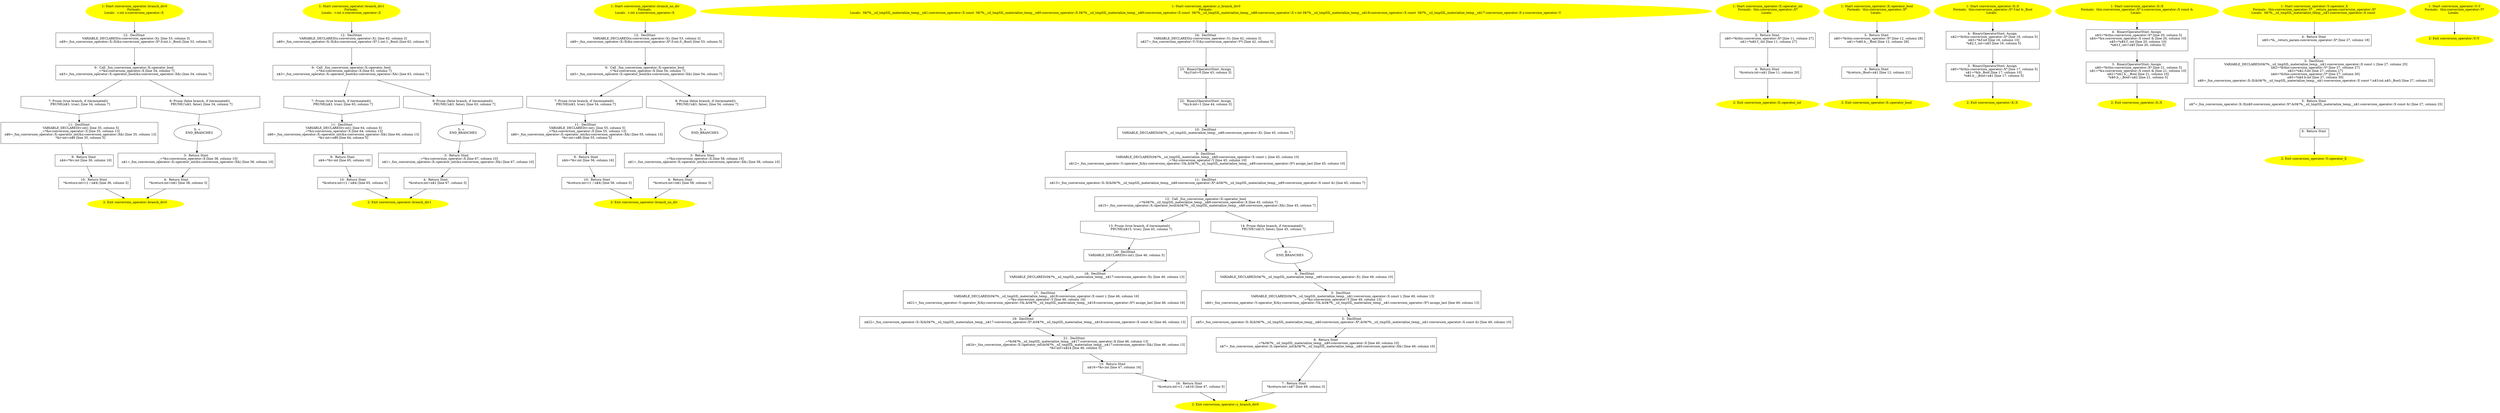 /* @generated */
digraph cfg {
"branch_div0#conversion_operator#6.0ad6ec49c1dc8988_1" [label="1: Start conversion_operator::branch_div0\nFormals: \nLocals:  v:int x:conversion_operator::X \n  " color=yellow style=filled]
	

	 "branch_div0#conversion_operator#6.0ad6ec49c1dc8988_1" -> "branch_div0#conversion_operator#6.0ad6ec49c1dc8988_12" ;
"branch_div0#conversion_operator#6.0ad6ec49c1dc8988_2" [label="2: Exit conversion_operator::branch_div0 \n  " color=yellow style=filled]
	

"branch_div0#conversion_operator#6.0ad6ec49c1dc8988_3" [label="3:  Return Stmt \n   _=*&x:conversion_operator::X [line 38, column 10]\n  n$1=_fun_conversion_operator::X::operator_int(&x:conversion_operator::X&) [line 38, column 10]\n " shape="box"]
	

	 "branch_div0#conversion_operator#6.0ad6ec49c1dc8988_3" -> "branch_div0#conversion_operator#6.0ad6ec49c1dc8988_4" ;
"branch_div0#conversion_operator#6.0ad6ec49c1dc8988_4" [label="4:  Return Stmt \n   *&return:int=n$1 [line 38, column 3]\n " shape="box"]
	

	 "branch_div0#conversion_operator#6.0ad6ec49c1dc8988_4" -> "branch_div0#conversion_operator#6.0ad6ec49c1dc8988_2" ;
"branch_div0#conversion_operator#6.0ad6ec49c1dc8988_5" [label="5: + \n   END_BRANCHES\n " ]
	

	 "branch_div0#conversion_operator#6.0ad6ec49c1dc8988_5" -> "branch_div0#conversion_operator#6.0ad6ec49c1dc8988_3" ;
"branch_div0#conversion_operator#6.0ad6ec49c1dc8988_6" [label="6:  Call _fun_conversion_operator::X::operator_bool \n   _=*&x:conversion_operator::X [line 34, column 7]\n  n$3=_fun_conversion_operator::X::operator_bool(&x:conversion_operator::X&) [line 34, column 7]\n " shape="box"]
	

	 "branch_div0#conversion_operator#6.0ad6ec49c1dc8988_6" -> "branch_div0#conversion_operator#6.0ad6ec49c1dc8988_7" ;
	 "branch_div0#conversion_operator#6.0ad6ec49c1dc8988_6" -> "branch_div0#conversion_operator#6.0ad6ec49c1dc8988_8" ;
"branch_div0#conversion_operator#6.0ad6ec49c1dc8988_7" [label="7: Prune (true branch, if (terminated)) \n   PRUNE(n$3, true); [line 34, column 7]\n " shape="invhouse"]
	

	 "branch_div0#conversion_operator#6.0ad6ec49c1dc8988_7" -> "branch_div0#conversion_operator#6.0ad6ec49c1dc8988_11" ;
"branch_div0#conversion_operator#6.0ad6ec49c1dc8988_8" [label="8: Prune (false branch, if (terminated)) \n   PRUNE(!n$3, false); [line 34, column 7]\n " shape="invhouse"]
	

	 "branch_div0#conversion_operator#6.0ad6ec49c1dc8988_8" -> "branch_div0#conversion_operator#6.0ad6ec49c1dc8988_5" ;
"branch_div0#conversion_operator#6.0ad6ec49c1dc8988_9" [label="9:  Return Stmt \n   n$4=*&v:int [line 36, column 16]\n " shape="box"]
	

	 "branch_div0#conversion_operator#6.0ad6ec49c1dc8988_9" -> "branch_div0#conversion_operator#6.0ad6ec49c1dc8988_10" ;
"branch_div0#conversion_operator#6.0ad6ec49c1dc8988_10" [label="10:  Return Stmt \n   *&return:int=(1 / n$4) [line 36, column 5]\n " shape="box"]
	

	 "branch_div0#conversion_operator#6.0ad6ec49c1dc8988_10" -> "branch_div0#conversion_operator#6.0ad6ec49c1dc8988_2" ;
"branch_div0#conversion_operator#6.0ad6ec49c1dc8988_11" [label="11:  DeclStmt \n   VARIABLE_DECLARED(v:int); [line 35, column 5]\n  _=*&x:conversion_operator::X [line 35, column 13]\n  n$6=_fun_conversion_operator::X::operator_int(&x:conversion_operator::X&) [line 35, column 13]\n  *&v:int=n$6 [line 35, column 5]\n " shape="box"]
	

	 "branch_div0#conversion_operator#6.0ad6ec49c1dc8988_11" -> "branch_div0#conversion_operator#6.0ad6ec49c1dc8988_9" ;
"branch_div0#conversion_operator#6.0ad6ec49c1dc8988_12" [label="12:  DeclStmt \n   VARIABLE_DECLARED(x:conversion_operator::X); [line 33, column 3]\n  n$9=_fun_conversion_operator::X::X(&x:conversion_operator::X*,0:int,1:_Bool) [line 33, column 5]\n " shape="box"]
	

	 "branch_div0#conversion_operator#6.0ad6ec49c1dc8988_12" -> "branch_div0#conversion_operator#6.0ad6ec49c1dc8988_6" ;
"branch_div1#conversion_operator#6.f3ee34cea9ff5d10_1" [label="1: Start conversion_operator::branch_div1\nFormals: \nLocals:  v:int x:conversion_operator::X \n  " color=yellow style=filled]
	

	 "branch_div1#conversion_operator#6.f3ee34cea9ff5d10_1" -> "branch_div1#conversion_operator#6.f3ee34cea9ff5d10_12" ;
"branch_div1#conversion_operator#6.f3ee34cea9ff5d10_2" [label="2: Exit conversion_operator::branch_div1 \n  " color=yellow style=filled]
	

"branch_div1#conversion_operator#6.f3ee34cea9ff5d10_3" [label="3:  Return Stmt \n   _=*&x:conversion_operator::X [line 67, column 10]\n  n$1=_fun_conversion_operator::X::operator_int(&x:conversion_operator::X&) [line 67, column 10]\n " shape="box"]
	

	 "branch_div1#conversion_operator#6.f3ee34cea9ff5d10_3" -> "branch_div1#conversion_operator#6.f3ee34cea9ff5d10_4" ;
"branch_div1#conversion_operator#6.f3ee34cea9ff5d10_4" [label="4:  Return Stmt \n   *&return:int=n$1 [line 67, column 3]\n " shape="box"]
	

	 "branch_div1#conversion_operator#6.f3ee34cea9ff5d10_4" -> "branch_div1#conversion_operator#6.f3ee34cea9ff5d10_2" ;
"branch_div1#conversion_operator#6.f3ee34cea9ff5d10_5" [label="5: + \n   END_BRANCHES\n " ]
	

	 "branch_div1#conversion_operator#6.f3ee34cea9ff5d10_5" -> "branch_div1#conversion_operator#6.f3ee34cea9ff5d10_3" ;
"branch_div1#conversion_operator#6.f3ee34cea9ff5d10_6" [label="6:  Call _fun_conversion_operator::X::operator_bool \n   _=*&x:conversion_operator::X [line 63, column 7]\n  n$3=_fun_conversion_operator::X::operator_bool(&x:conversion_operator::X&) [line 63, column 7]\n " shape="box"]
	

	 "branch_div1#conversion_operator#6.f3ee34cea9ff5d10_6" -> "branch_div1#conversion_operator#6.f3ee34cea9ff5d10_7" ;
	 "branch_div1#conversion_operator#6.f3ee34cea9ff5d10_6" -> "branch_div1#conversion_operator#6.f3ee34cea9ff5d10_8" ;
"branch_div1#conversion_operator#6.f3ee34cea9ff5d10_7" [label="7: Prune (true branch, if (terminated)) \n   PRUNE(n$3, true); [line 63, column 7]\n " shape="invhouse"]
	

	 "branch_div1#conversion_operator#6.f3ee34cea9ff5d10_7" -> "branch_div1#conversion_operator#6.f3ee34cea9ff5d10_11" ;
"branch_div1#conversion_operator#6.f3ee34cea9ff5d10_8" [label="8: Prune (false branch, if (terminated)) \n   PRUNE(!n$3, false); [line 63, column 7]\n " shape="invhouse"]
	

	 "branch_div1#conversion_operator#6.f3ee34cea9ff5d10_8" -> "branch_div1#conversion_operator#6.f3ee34cea9ff5d10_5" ;
"branch_div1#conversion_operator#6.f3ee34cea9ff5d10_9" [label="9:  Return Stmt \n   n$4=*&v:int [line 65, column 16]\n " shape="box"]
	

	 "branch_div1#conversion_operator#6.f3ee34cea9ff5d10_9" -> "branch_div1#conversion_operator#6.f3ee34cea9ff5d10_10" ;
"branch_div1#conversion_operator#6.f3ee34cea9ff5d10_10" [label="10:  Return Stmt \n   *&return:int=(1 / n$4) [line 65, column 5]\n " shape="box"]
	

	 "branch_div1#conversion_operator#6.f3ee34cea9ff5d10_10" -> "branch_div1#conversion_operator#6.f3ee34cea9ff5d10_2" ;
"branch_div1#conversion_operator#6.f3ee34cea9ff5d10_11" [label="11:  DeclStmt \n   VARIABLE_DECLARED(v:int); [line 64, column 5]\n  _=*&x:conversion_operator::X [line 64, column 13]\n  n$6=_fun_conversion_operator::X::operator_int(&x:conversion_operator::X&) [line 64, column 13]\n  *&v:int=n$6 [line 64, column 5]\n " shape="box"]
	

	 "branch_div1#conversion_operator#6.f3ee34cea9ff5d10_11" -> "branch_div1#conversion_operator#6.f3ee34cea9ff5d10_9" ;
"branch_div1#conversion_operator#6.f3ee34cea9ff5d10_12" [label="12:  DeclStmt \n   VARIABLE_DECLARED(x:conversion_operator::X); [line 62, column 3]\n  n$9=_fun_conversion_operator::X::X(&x:conversion_operator::X*,1:int,1:_Bool) [line 62, column 5]\n " shape="box"]
	

	 "branch_div1#conversion_operator#6.f3ee34cea9ff5d10_12" -> "branch_div1#conversion_operator#6.f3ee34cea9ff5d10_6" ;
"branch_no_div#conversion_operator.4c7cf0cc20989fd2_1" [label="1: Start conversion_operator::branch_no_div\nFormals: \nLocals:  v:int x:conversion_operator::X \n  " color=yellow style=filled]
	

	 "branch_no_div#conversion_operator.4c7cf0cc20989fd2_1" -> "branch_no_div#conversion_operator.4c7cf0cc20989fd2_12" ;
"branch_no_div#conversion_operator.4c7cf0cc20989fd2_2" [label="2: Exit conversion_operator::branch_no_div \n  " color=yellow style=filled]
	

"branch_no_div#conversion_operator.4c7cf0cc20989fd2_3" [label="3:  Return Stmt \n   _=*&x:conversion_operator::X [line 58, column 10]\n  n$1=_fun_conversion_operator::X::operator_int(&x:conversion_operator::X&) [line 58, column 10]\n " shape="box"]
	

	 "branch_no_div#conversion_operator.4c7cf0cc20989fd2_3" -> "branch_no_div#conversion_operator.4c7cf0cc20989fd2_4" ;
"branch_no_div#conversion_operator.4c7cf0cc20989fd2_4" [label="4:  Return Stmt \n   *&return:int=n$1 [line 58, column 3]\n " shape="box"]
	

	 "branch_no_div#conversion_operator.4c7cf0cc20989fd2_4" -> "branch_no_div#conversion_operator.4c7cf0cc20989fd2_2" ;
"branch_no_div#conversion_operator.4c7cf0cc20989fd2_5" [label="5: + \n   END_BRANCHES\n " ]
	

	 "branch_no_div#conversion_operator.4c7cf0cc20989fd2_5" -> "branch_no_div#conversion_operator.4c7cf0cc20989fd2_3" ;
"branch_no_div#conversion_operator.4c7cf0cc20989fd2_6" [label="6:  Call _fun_conversion_operator::X::operator_bool \n   _=*&x:conversion_operator::X [line 54, column 7]\n  n$3=_fun_conversion_operator::X::operator_bool(&x:conversion_operator::X&) [line 54, column 7]\n " shape="box"]
	

	 "branch_no_div#conversion_operator.4c7cf0cc20989fd2_6" -> "branch_no_div#conversion_operator.4c7cf0cc20989fd2_7" ;
	 "branch_no_div#conversion_operator.4c7cf0cc20989fd2_6" -> "branch_no_div#conversion_operator.4c7cf0cc20989fd2_8" ;
"branch_no_div#conversion_operator.4c7cf0cc20989fd2_7" [label="7: Prune (true branch, if (terminated)) \n   PRUNE(n$3, true); [line 54, column 7]\n " shape="invhouse"]
	

	 "branch_no_div#conversion_operator.4c7cf0cc20989fd2_7" -> "branch_no_div#conversion_operator.4c7cf0cc20989fd2_11" ;
"branch_no_div#conversion_operator.4c7cf0cc20989fd2_8" [label="8: Prune (false branch, if (terminated)) \n   PRUNE(!n$3, false); [line 54, column 7]\n " shape="invhouse"]
	

	 "branch_no_div#conversion_operator.4c7cf0cc20989fd2_8" -> "branch_no_div#conversion_operator.4c7cf0cc20989fd2_5" ;
"branch_no_div#conversion_operator.4c7cf0cc20989fd2_9" [label="9:  Return Stmt \n   n$4=*&v:int [line 56, column 16]\n " shape="box"]
	

	 "branch_no_div#conversion_operator.4c7cf0cc20989fd2_9" -> "branch_no_div#conversion_operator.4c7cf0cc20989fd2_10" ;
"branch_no_div#conversion_operator.4c7cf0cc20989fd2_10" [label="10:  Return Stmt \n   *&return:int=(1 / n$4) [line 56, column 5]\n " shape="box"]
	

	 "branch_no_div#conversion_operator.4c7cf0cc20989fd2_10" -> "branch_no_div#conversion_operator.4c7cf0cc20989fd2_2" ;
"branch_no_div#conversion_operator.4c7cf0cc20989fd2_11" [label="11:  DeclStmt \n   VARIABLE_DECLARED(v:int); [line 55, column 5]\n  _=*&x:conversion_operator::X [line 55, column 13]\n  n$6=_fun_conversion_operator::X::operator_int(&x:conversion_operator::X&) [line 55, column 13]\n  *&v:int=n$6 [line 55, column 5]\n " shape="box"]
	

	 "branch_no_div#conversion_operator.4c7cf0cc20989fd2_11" -> "branch_no_div#conversion_operator.4c7cf0cc20989fd2_9" ;
"branch_no_div#conversion_operator.4c7cf0cc20989fd2_12" [label="12:  DeclStmt \n   VARIABLE_DECLARED(x:conversion_operator::X); [line 53, column 3]\n  n$9=_fun_conversion_operator::X::X(&x:conversion_operator::X*,0:int,0:_Bool) [line 53, column 5]\n " shape="box"]
	

	 "branch_no_div#conversion_operator.4c7cf0cc20989fd2_12" -> "branch_no_div#conversion_operator.4c7cf0cc20989fd2_6" ;
"y_branch_div0#conversion_operator.4a93f184f35976e9_1" [label="1: Start conversion_operator::y_branch_div0\nFormals: \nLocals:  0$?%__sil_tmpSIL_materialize_temp__n$1:conversion_operator::X const  0$?%__sil_tmpSIL_materialize_temp__n$0:conversion_operator::X 0$?%__sil_tmpSIL_materialize_temp__n$9:conversion_operator::X const  0$?%__sil_tmpSIL_materialize_temp__n$8:conversion_operator::X v:int 0$?%__sil_tmpSIL_materialize_temp__n$18:conversion_operator::X const  0$?%__sil_tmpSIL_materialize_temp__n$17:conversion_operator::X y:conversion_operator::Y \n  " color=yellow style=filled]
	

	 "y_branch_div0#conversion_operator.4a93f184f35976e9_1" -> "y_branch_div0#conversion_operator.4a93f184f35976e9_24" ;
"y_branch_div0#conversion_operator.4a93f184f35976e9_2" [label="2: Exit conversion_operator::y_branch_div0 \n  " color=yellow style=filled]
	

"y_branch_div0#conversion_operator.4a93f184f35976e9_3" [label="3:  DeclStmt \n   VARIABLE_DECLARED(0$?%__sil_tmpSIL_materialize_temp__n$1:conversion_operator::X const ); [line 49, column 13]\n  _=*&y:conversion_operator::Y [line 49, column 13]\n  n$4=_fun_conversion_operator::Y::operator_X(&y:conversion_operator::Y&,&0$?%__sil_tmpSIL_materialize_temp__n$1:conversion_operator::X*) assign_last [line 49, column 13]\n " shape="box"]
	

	 "y_branch_div0#conversion_operator.4a93f184f35976e9_3" -> "y_branch_div0#conversion_operator.4a93f184f35976e9_5" ;
"y_branch_div0#conversion_operator.4a93f184f35976e9_4" [label="4:  DeclStmt \n   VARIABLE_DECLARED(0$?%__sil_tmpSIL_materialize_temp__n$0:conversion_operator::X); [line 49, column 10]\n " shape="box"]
	

	 "y_branch_div0#conversion_operator.4a93f184f35976e9_4" -> "y_branch_div0#conversion_operator.4a93f184f35976e9_3" ;
"y_branch_div0#conversion_operator.4a93f184f35976e9_5" [label="5:  DeclStmt \n   n$5=_fun_conversion_operator::X::X(&0$?%__sil_tmpSIL_materialize_temp__n$0:conversion_operator::X*,&0$?%__sil_tmpSIL_materialize_temp__n$1:conversion_operator::X const &) [line 49, column 10]\n " shape="box"]
	

	 "y_branch_div0#conversion_operator.4a93f184f35976e9_5" -> "y_branch_div0#conversion_operator.4a93f184f35976e9_6" ;
"y_branch_div0#conversion_operator.4a93f184f35976e9_6" [label="6:  Return Stmt \n   _=*&0$?%__sil_tmpSIL_materialize_temp__n$0:conversion_operator::X [line 49, column 10]\n  n$7=_fun_conversion_operator::X::operator_int(&0$?%__sil_tmpSIL_materialize_temp__n$0:conversion_operator::X&) [line 49, column 10]\n " shape="box"]
	

	 "y_branch_div0#conversion_operator.4a93f184f35976e9_6" -> "y_branch_div0#conversion_operator.4a93f184f35976e9_7" ;
"y_branch_div0#conversion_operator.4a93f184f35976e9_7" [label="7:  Return Stmt \n   *&return:int=n$7 [line 49, column 3]\n " shape="box"]
	

	 "y_branch_div0#conversion_operator.4a93f184f35976e9_7" -> "y_branch_div0#conversion_operator.4a93f184f35976e9_2" ;
"y_branch_div0#conversion_operator.4a93f184f35976e9_8" [label="8: + \n   END_BRANCHES\n " ]
	

	 "y_branch_div0#conversion_operator.4a93f184f35976e9_8" -> "y_branch_div0#conversion_operator.4a93f184f35976e9_4" ;
"y_branch_div0#conversion_operator.4a93f184f35976e9_9" [label="9:  DeclStmt \n   VARIABLE_DECLARED(0$?%__sil_tmpSIL_materialize_temp__n$9:conversion_operator::X const ); [line 45, column 10]\n  _=*&y:conversion_operator::Y [line 45, column 10]\n  n$12=_fun_conversion_operator::Y::operator_X(&y:conversion_operator::Y&,&0$?%__sil_tmpSIL_materialize_temp__n$9:conversion_operator::X*) assign_last [line 45, column 10]\n " shape="box"]
	

	 "y_branch_div0#conversion_operator.4a93f184f35976e9_9" -> "y_branch_div0#conversion_operator.4a93f184f35976e9_11" ;
"y_branch_div0#conversion_operator.4a93f184f35976e9_10" [label="10:  DeclStmt \n   VARIABLE_DECLARED(0$?%__sil_tmpSIL_materialize_temp__n$8:conversion_operator::X); [line 45, column 7]\n " shape="box"]
	

	 "y_branch_div0#conversion_operator.4a93f184f35976e9_10" -> "y_branch_div0#conversion_operator.4a93f184f35976e9_9" ;
"y_branch_div0#conversion_operator.4a93f184f35976e9_11" [label="11:  DeclStmt \n   n$13=_fun_conversion_operator::X::X(&0$?%__sil_tmpSIL_materialize_temp__n$8:conversion_operator::X*,&0$?%__sil_tmpSIL_materialize_temp__n$9:conversion_operator::X const &) [line 45, column 7]\n " shape="box"]
	

	 "y_branch_div0#conversion_operator.4a93f184f35976e9_11" -> "y_branch_div0#conversion_operator.4a93f184f35976e9_12" ;
"y_branch_div0#conversion_operator.4a93f184f35976e9_12" [label="12:  Call _fun_conversion_operator::X::operator_bool \n   _=*&0$?%__sil_tmpSIL_materialize_temp__n$8:conversion_operator::X [line 45, column 7]\n  n$15=_fun_conversion_operator::X::operator_bool(&0$?%__sil_tmpSIL_materialize_temp__n$8:conversion_operator::X&) [line 45, column 7]\n " shape="box"]
	

	 "y_branch_div0#conversion_operator.4a93f184f35976e9_12" -> "y_branch_div0#conversion_operator.4a93f184f35976e9_13" ;
	 "y_branch_div0#conversion_operator.4a93f184f35976e9_12" -> "y_branch_div0#conversion_operator.4a93f184f35976e9_14" ;
"y_branch_div0#conversion_operator.4a93f184f35976e9_13" [label="13: Prune (true branch, if (terminated)) \n   PRUNE(n$15, true); [line 45, column 7]\n " shape="invhouse"]
	

	 "y_branch_div0#conversion_operator.4a93f184f35976e9_13" -> "y_branch_div0#conversion_operator.4a93f184f35976e9_20" ;
"y_branch_div0#conversion_operator.4a93f184f35976e9_14" [label="14: Prune (false branch, if (terminated)) \n   PRUNE(!n$15, false); [line 45, column 7]\n " shape="invhouse"]
	

	 "y_branch_div0#conversion_operator.4a93f184f35976e9_14" -> "y_branch_div0#conversion_operator.4a93f184f35976e9_8" ;
"y_branch_div0#conversion_operator.4a93f184f35976e9_15" [label="15:  Return Stmt \n   n$16=*&v:int [line 47, column 16]\n " shape="box"]
	

	 "y_branch_div0#conversion_operator.4a93f184f35976e9_15" -> "y_branch_div0#conversion_operator.4a93f184f35976e9_16" ;
"y_branch_div0#conversion_operator.4a93f184f35976e9_16" [label="16:  Return Stmt \n   *&return:int=(1 / n$16) [line 47, column 5]\n " shape="box"]
	

	 "y_branch_div0#conversion_operator.4a93f184f35976e9_16" -> "y_branch_div0#conversion_operator.4a93f184f35976e9_2" ;
"y_branch_div0#conversion_operator.4a93f184f35976e9_17" [label="17:  DeclStmt \n   VARIABLE_DECLARED(0$?%__sil_tmpSIL_materialize_temp__n$18:conversion_operator::X const ); [line 46, column 16]\n  _=*&y:conversion_operator::Y [line 46, column 16]\n  n$21=_fun_conversion_operator::Y::operator_X(&y:conversion_operator::Y&,&0$?%__sil_tmpSIL_materialize_temp__n$18:conversion_operator::X*) assign_last [line 46, column 16]\n " shape="box"]
	

	 "y_branch_div0#conversion_operator.4a93f184f35976e9_17" -> "y_branch_div0#conversion_operator.4a93f184f35976e9_19" ;
"y_branch_div0#conversion_operator.4a93f184f35976e9_18" [label="18:  DeclStmt \n   VARIABLE_DECLARED(0$?%__sil_tmpSIL_materialize_temp__n$17:conversion_operator::X); [line 46, column 13]\n " shape="box"]
	

	 "y_branch_div0#conversion_operator.4a93f184f35976e9_18" -> "y_branch_div0#conversion_operator.4a93f184f35976e9_17" ;
"y_branch_div0#conversion_operator.4a93f184f35976e9_19" [label="19:  DeclStmt \n   n$22=_fun_conversion_operator::X::X(&0$?%__sil_tmpSIL_materialize_temp__n$17:conversion_operator::X*,&0$?%__sil_tmpSIL_materialize_temp__n$18:conversion_operator::X const &) [line 46, column 13]\n " shape="box"]
	

	 "y_branch_div0#conversion_operator.4a93f184f35976e9_19" -> "y_branch_div0#conversion_operator.4a93f184f35976e9_21" ;
"y_branch_div0#conversion_operator.4a93f184f35976e9_20" [label="20:  DeclStmt \n   VARIABLE_DECLARED(v:int); [line 46, column 5]\n " shape="box"]
	

	 "y_branch_div0#conversion_operator.4a93f184f35976e9_20" -> "y_branch_div0#conversion_operator.4a93f184f35976e9_18" ;
"y_branch_div0#conversion_operator.4a93f184f35976e9_21" [label="21:  DeclStmt \n   _=*&0$?%__sil_tmpSIL_materialize_temp__n$17:conversion_operator::X [line 46, column 13]\n  n$24=_fun_conversion_operator::X::operator_int(&0$?%__sil_tmpSIL_materialize_temp__n$17:conversion_operator::X&) [line 46, column 13]\n  *&v:int=n$24 [line 46, column 5]\n " shape="box"]
	

	 "y_branch_div0#conversion_operator.4a93f184f35976e9_21" -> "y_branch_div0#conversion_operator.4a93f184f35976e9_15" ;
"y_branch_div0#conversion_operator.4a93f184f35976e9_22" [label="22:  BinaryOperatorStmt: Assign \n   *&y.b:int=1 [line 44, column 3]\n " shape="box"]
	

	 "y_branch_div0#conversion_operator.4a93f184f35976e9_22" -> "y_branch_div0#conversion_operator.4a93f184f35976e9_10" ;
"y_branch_div0#conversion_operator.4a93f184f35976e9_23" [label="23:  BinaryOperatorStmt: Assign \n   *&y.f:int=0 [line 43, column 3]\n " shape="box"]
	

	 "y_branch_div0#conversion_operator.4a93f184f35976e9_23" -> "y_branch_div0#conversion_operator.4a93f184f35976e9_22" ;
"y_branch_div0#conversion_operator.4a93f184f35976e9_24" [label="24:  DeclStmt \n   VARIABLE_DECLARED(y:conversion_operator::Y); [line 42, column 3]\n  n$27=_fun_conversion_operator::Y::Y(&y:conversion_operator::Y*) [line 42, column 5]\n " shape="box"]
	

	 "y_branch_div0#conversion_operator.4a93f184f35976e9_24" -> "y_branch_div0#conversion_operator.4a93f184f35976e9_23" ;
"operator_int#X#conversion_operato.bbe1ab264905e56e_1" [label="1: Start conversion_operator::X::operator_int\nFormals:  this:conversion_operator::X*\nLocals:  \n  " color=yellow style=filled]
	

	 "operator_int#X#conversion_operato.bbe1ab264905e56e_1" -> "operator_int#X#conversion_operato.bbe1ab264905e56e_3" ;
"operator_int#X#conversion_operato.bbe1ab264905e56e_2" [label="2: Exit conversion_operator::X::operator_int \n  " color=yellow style=filled]
	

"operator_int#X#conversion_operato.bbe1ab264905e56e_3" [label="3:  Return Stmt \n   n$0=*&this:conversion_operator::X* [line 11, column 27]\n  n$1=*n$0.f_:int [line 11, column 27]\n " shape="box"]
	

	 "operator_int#X#conversion_operato.bbe1ab264905e56e_3" -> "operator_int#X#conversion_operato.bbe1ab264905e56e_4" ;
"operator_int#X#conversion_operato.bbe1ab264905e56e_4" [label="4:  Return Stmt \n   *&return:int=n$1 [line 11, column 20]\n " shape="box"]
	

	 "operator_int#X#conversion_operato.bbe1ab264905e56e_4" -> "operator_int#X#conversion_operato.bbe1ab264905e56e_2" ;
"operator_bool#X#conversion_operat.68eca81e12b5c186_1" [label="1: Start conversion_operator::X::operator_bool\nFormals:  this:conversion_operator::X*\nLocals:  \n  " color=yellow style=filled]
	

	 "operator_bool#X#conversion_operat.68eca81e12b5c186_1" -> "operator_bool#X#conversion_operat.68eca81e12b5c186_3" ;
"operator_bool#X#conversion_operat.68eca81e12b5c186_2" [label="2: Exit conversion_operator::X::operator_bool \n  " color=yellow style=filled]
	

"operator_bool#X#conversion_operat.68eca81e12b5c186_3" [label="3:  Return Stmt \n   n$0=*&this:conversion_operator::X* [line 12, column 28]\n  n$1=*n$0.b_:_Bool [line 12, column 28]\n " shape="box"]
	

	 "operator_bool#X#conversion_operat.68eca81e12b5c186_3" -> "operator_bool#X#conversion_operat.68eca81e12b5c186_4" ;
"operator_bool#X#conversion_operat.68eca81e12b5c186_4" [label="4:  Return Stmt \n   *&return:_Bool=n$1 [line 12, column 21]\n " shape="box"]
	

	 "operator_bool#X#conversion_operat.68eca81e12b5c186_4" -> "operator_bool#X#conversion_operat.68eca81e12b5c186_2" ;
"X#X#conversion_operator#{18213627.eec4ba0ec97d8823_1" [label="1: Start conversion_operator::X::X\nFormals:  this:conversion_operator::X* f:int b:_Bool\nLocals:  \n  " color=yellow style=filled]
	

	 "X#X#conversion_operator#{18213627.eec4ba0ec97d8823_1" -> "X#X#conversion_operator#{18213627.eec4ba0ec97d8823_4" ;
"X#X#conversion_operator#{18213627.eec4ba0ec97d8823_2" [label="2: Exit conversion_operator::X::X \n  " color=yellow style=filled]
	

"X#X#conversion_operator#{18213627.eec4ba0ec97d8823_3" [label="3:  BinaryOperatorStmt: Assign \n   n$0=*&this:conversion_operator::X* [line 17, column 5]\n  n$1=*&b:_Bool [line 17, column 10]\n  *n$0.b_:_Bool=n$1 [line 17, column 5]\n " shape="box"]
	

	 "X#X#conversion_operator#{18213627.eec4ba0ec97d8823_3" -> "X#X#conversion_operator#{18213627.eec4ba0ec97d8823_2" ;
"X#X#conversion_operator#{18213627.eec4ba0ec97d8823_4" [label="4:  BinaryOperatorStmt: Assign \n   n$2=*&this:conversion_operator::X* [line 16, column 5]\n  n$3=*&f:int [line 16, column 10]\n  *n$2.f_:int=n$3 [line 16, column 5]\n " shape="box"]
	

	 "X#X#conversion_operator#{18213627.eec4ba0ec97d8823_4" -> "X#X#conversion_operator#{18213627.eec4ba0ec97d8823_3" ;
"X#X#conversion_operator#{84416397.c5bff0e0033a2bb2_1" [label="1: Start conversion_operator::X::X\nFormals:  this:conversion_operator::X* x:conversion_operator::X const &\nLocals:  \n  " color=yellow style=filled]
	

	 "X#X#conversion_operator#{84416397.c5bff0e0033a2bb2_1" -> "X#X#conversion_operator#{84416397.c5bff0e0033a2bb2_4" ;
"X#X#conversion_operator#{84416397.c5bff0e0033a2bb2_2" [label="2: Exit conversion_operator::X::X \n  " color=yellow style=filled]
	

"X#X#conversion_operator#{84416397.c5bff0e0033a2bb2_3" [label="3:  BinaryOperatorStmt: Assign \n   n$0=*&this:conversion_operator::X* [line 21, column 5]\n  n$1=*&x:conversion_operator::X const & [line 21, column 10]\n  n$2=*n$1.b_:_Bool [line 21, column 10]\n  *n$0.b_:_Bool=n$2 [line 21, column 5]\n " shape="box"]
	

	 "X#X#conversion_operator#{84416397.c5bff0e0033a2bb2_3" -> "X#X#conversion_operator#{84416397.c5bff0e0033a2bb2_2" ;
"X#X#conversion_operator#{84416397.c5bff0e0033a2bb2_4" [label="4:  BinaryOperatorStmt: Assign \n   n$3=*&this:conversion_operator::X* [line 20, column 5]\n  n$4=*&x:conversion_operator::X const & [line 20, column 10]\n  n$5=*n$4.f_:int [line 20, column 10]\n  *n$3.f_:int=n$5 [line 20, column 5]\n " shape="box"]
	

	 "X#X#conversion_operator#{84416397.c5bff0e0033a2bb2_4" -> "X#X#conversion_operator#{84416397.c5bff0e0033a2bb2_3" ;
"operator_X#Y#conversion_operator(.86894a9a1bdbf53d_1" [label="1: Start conversion_operator::Y::operator_X\nFormals:  this:conversion_operator::Y* __return_param:conversion_operator::X*\nLocals:  0$?%__sil_tmpSIL_materialize_temp__n$1:conversion_operator::X const  \n  " color=yellow style=filled]
	

	 "operator_X#Y#conversion_operator(.86894a9a1bdbf53d_1" -> "operator_X#Y#conversion_operator(.86894a9a1bdbf53d_4" ;
"operator_X#Y#conversion_operator(.86894a9a1bdbf53d_2" [label="2: Exit conversion_operator::Y::operator_X \n  " color=yellow style=filled]
	

"operator_X#Y#conversion_operator(.86894a9a1bdbf53d_3" [label="3:  DeclStmt \n   VARIABLE_DECLARED(0$?%__sil_tmpSIL_materialize_temp__n$1:conversion_operator::X const ); [line 27, column 25]\n  n$2=*&this:conversion_operator::Y* [line 27, column 27]\n  n$3=*n$2.f:int [line 27, column 27]\n  n$4=*&this:conversion_operator::Y* [line 27, column 30]\n  n$5=*n$4.b:int [line 27, column 30]\n  n$6=_fun_conversion_operator::X::X(&0$?%__sil_tmpSIL_materialize_temp__n$1:conversion_operator::X const *,n$3:int,n$5:_Bool) [line 27, column 25]\n " shape="box"]
	

	 "operator_X#Y#conversion_operator(.86894a9a1bdbf53d_3" -> "operator_X#Y#conversion_operator(.86894a9a1bdbf53d_5" ;
"operator_X#Y#conversion_operator(.86894a9a1bdbf53d_4" [label="4:  Return Stmt \n   n$0=*&__return_param:conversion_operator::X* [line 27, column 18]\n " shape="box"]
	

	 "operator_X#Y#conversion_operator(.86894a9a1bdbf53d_4" -> "operator_X#Y#conversion_operator(.86894a9a1bdbf53d_3" ;
"operator_X#Y#conversion_operator(.86894a9a1bdbf53d_5" [label="5:  Return Stmt \n   n$7=_fun_conversion_operator::X::X(n$0:conversion_operator::X*,&0$?%__sil_tmpSIL_materialize_temp__n$1:conversion_operator::X const &) [line 27, column 25]\n " shape="box"]
	

	 "operator_X#Y#conversion_operator(.86894a9a1bdbf53d_5" -> "operator_X#Y#conversion_operator(.86894a9a1bdbf53d_6" ;
"operator_X#Y#conversion_operator(.86894a9a1bdbf53d_6" [label="6:  Return Stmt \n  " shape="box"]
	

	 "operator_X#Y#conversion_operator(.86894a9a1bdbf53d_6" -> "operator_X#Y#conversion_operator(.86894a9a1bdbf53d_2" ;
"Y#Y#conversion_operator#{27053057.a6ddb8276d8b9ac7_1" [label="1: Start conversion_operator::Y::Y\nFormals:  this:conversion_operator::Y*\nLocals:  \n  " color=yellow style=filled]
	

	 "Y#Y#conversion_operator#{27053057.a6ddb8276d8b9ac7_1" -> "Y#Y#conversion_operator#{27053057.a6ddb8276d8b9ac7_2" ;
"Y#Y#conversion_operator#{27053057.a6ddb8276d8b9ac7_2" [label="2: Exit conversion_operator::Y::Y \n  " color=yellow style=filled]
	

}
